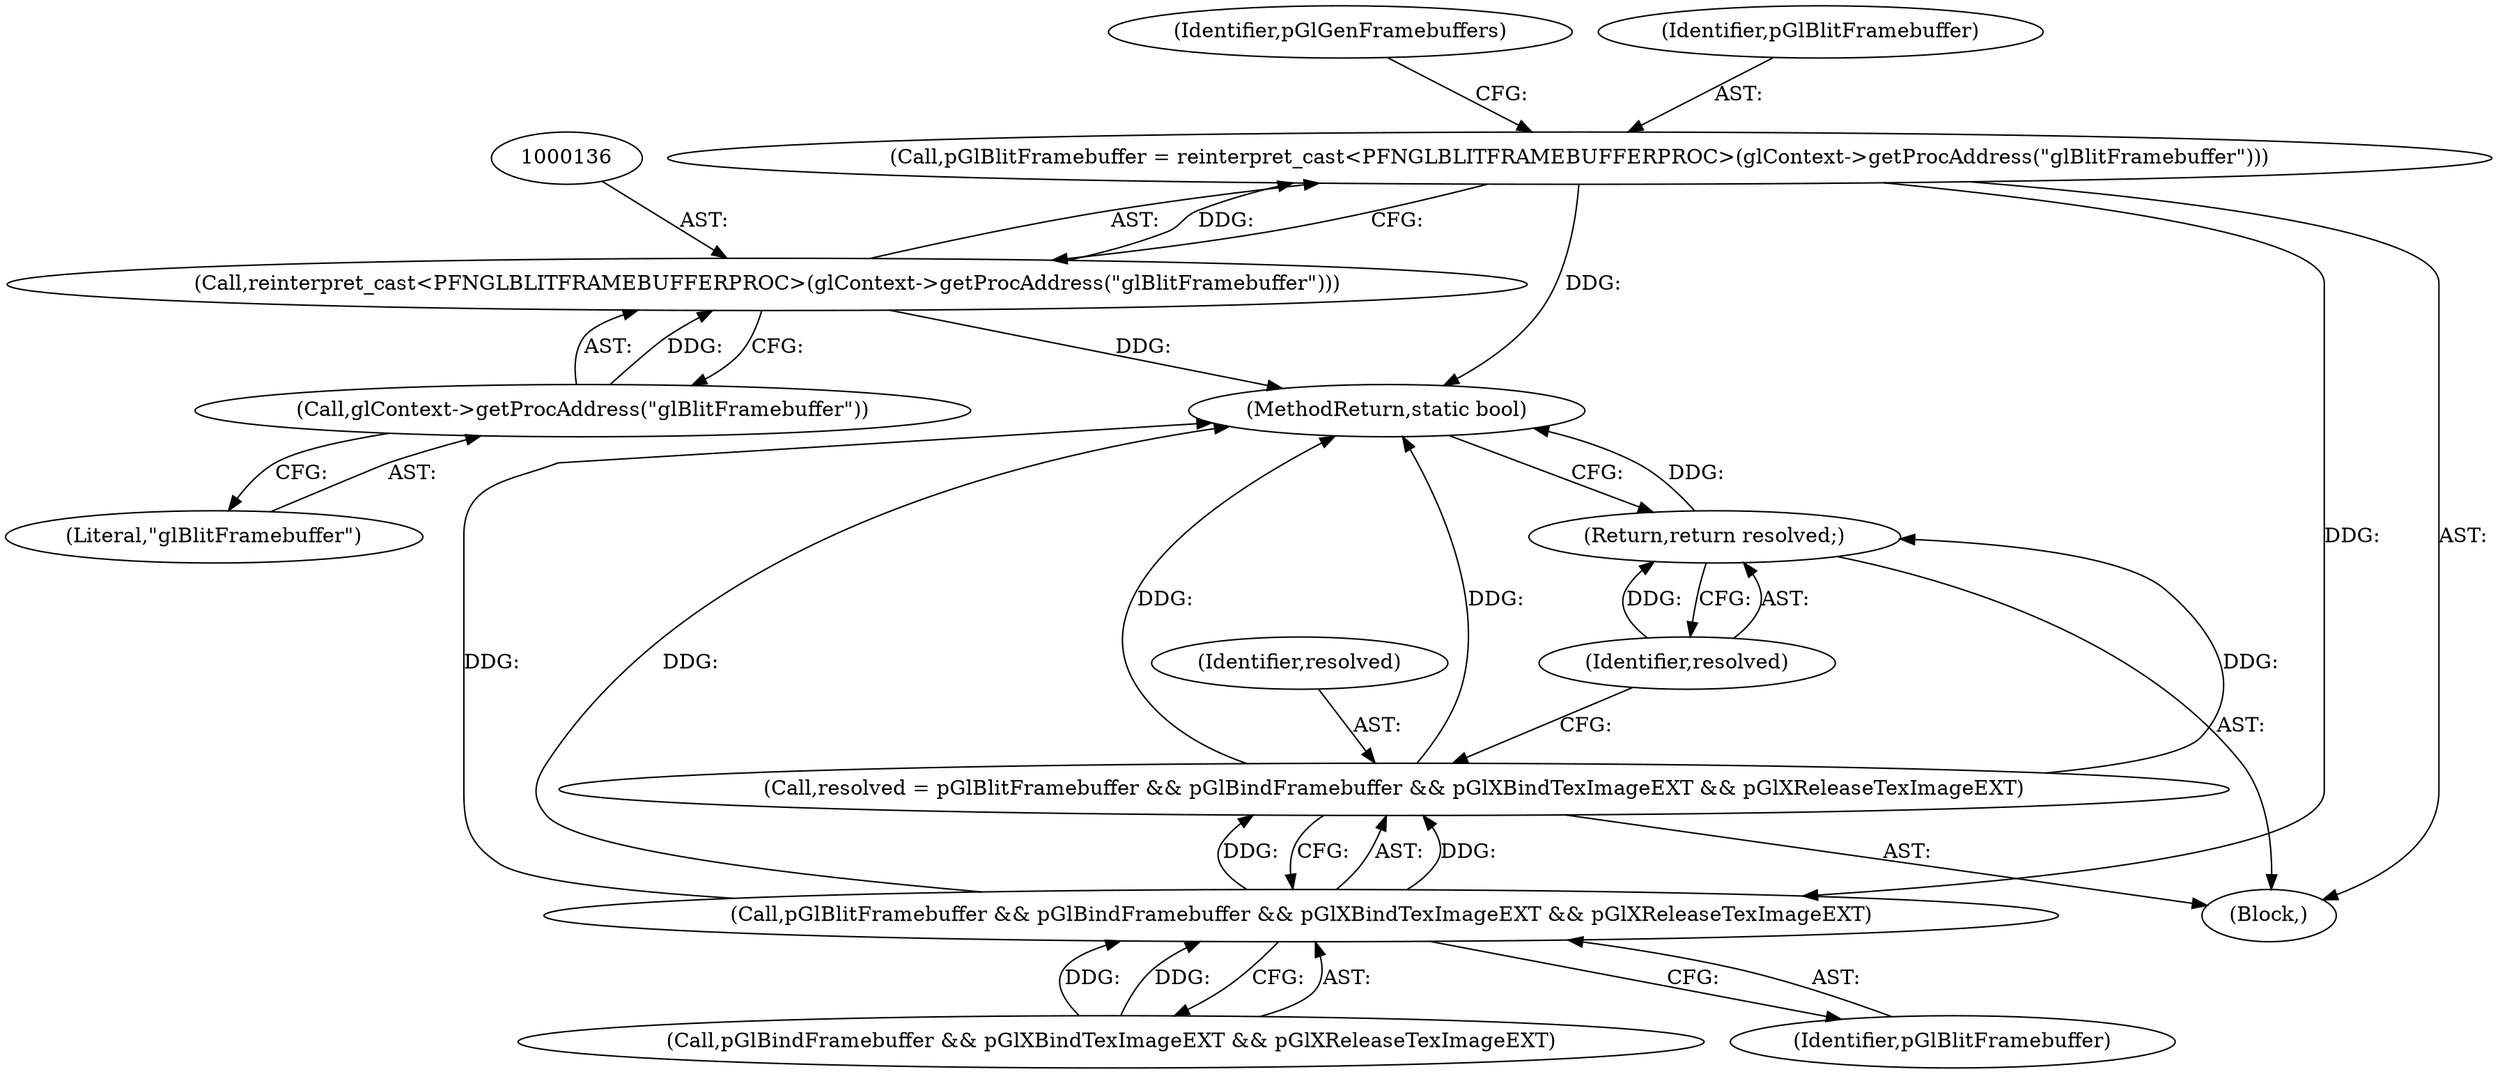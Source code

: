 digraph "1_Chrome_4da7eefcaad044a6f919947a2a0e3d4fed87834c_5@del" {
"1000133" [label="(Call,pGlBlitFramebuffer = reinterpret_cast<PFNGLBLITFRAMEBUFFERPROC>(glContext->getProcAddress(\"glBlitFramebuffer\")))"];
"1000135" [label="(Call,reinterpret_cast<PFNGLBLITFRAMEBUFFERPROC>(glContext->getProcAddress(\"glBlitFramebuffer\")))"];
"1000137" [label="(Call,glContext->getProcAddress(\"glBlitFramebuffer\"))"];
"1000159" [label="(Call,pGlBlitFramebuffer && pGlBindFramebuffer && pGlXBindTexImageEXT && pGlXReleaseTexImageEXT)"];
"1000157" [label="(Call,resolved = pGlBlitFramebuffer && pGlBindFramebuffer && pGlXBindTexImageEXT && pGlXReleaseTexImageEXT)"];
"1000166" [label="(Return,return resolved;)"];
"1000137" [label="(Call,glContext->getProcAddress(\"glBlitFramebuffer\"))"];
"1000102" [label="(Block,)"];
"1000168" [label="(MethodReturn,static bool)"];
"1000161" [label="(Call,pGlBindFramebuffer && pGlXBindTexImageEXT && pGlXReleaseTexImageEXT)"];
"1000160" [label="(Identifier,pGlBlitFramebuffer)"];
"1000140" [label="(Identifier,pGlGenFramebuffers)"];
"1000134" [label="(Identifier,pGlBlitFramebuffer)"];
"1000135" [label="(Call,reinterpret_cast<PFNGLBLITFRAMEBUFFERPROC>(glContext->getProcAddress(\"glBlitFramebuffer\")))"];
"1000157" [label="(Call,resolved = pGlBlitFramebuffer && pGlBindFramebuffer && pGlXBindTexImageEXT && pGlXReleaseTexImageEXT)"];
"1000138" [label="(Literal,\"glBlitFramebuffer\")"];
"1000158" [label="(Identifier,resolved)"];
"1000133" [label="(Call,pGlBlitFramebuffer = reinterpret_cast<PFNGLBLITFRAMEBUFFERPROC>(glContext->getProcAddress(\"glBlitFramebuffer\")))"];
"1000166" [label="(Return,return resolved;)"];
"1000167" [label="(Identifier,resolved)"];
"1000159" [label="(Call,pGlBlitFramebuffer && pGlBindFramebuffer && pGlXBindTexImageEXT && pGlXReleaseTexImageEXT)"];
"1000133" -> "1000102"  [label="AST: "];
"1000133" -> "1000135"  [label="CFG: "];
"1000134" -> "1000133"  [label="AST: "];
"1000135" -> "1000133"  [label="AST: "];
"1000140" -> "1000133"  [label="CFG: "];
"1000133" -> "1000168"  [label="DDG: "];
"1000135" -> "1000133"  [label="DDG: "];
"1000133" -> "1000159"  [label="DDG: "];
"1000135" -> "1000137"  [label="CFG: "];
"1000136" -> "1000135"  [label="AST: "];
"1000137" -> "1000135"  [label="AST: "];
"1000135" -> "1000168"  [label="DDG: "];
"1000137" -> "1000135"  [label="DDG: "];
"1000137" -> "1000138"  [label="CFG: "];
"1000138" -> "1000137"  [label="AST: "];
"1000159" -> "1000157"  [label="AST: "];
"1000159" -> "1000160"  [label="CFG: "];
"1000159" -> "1000161"  [label="CFG: "];
"1000160" -> "1000159"  [label="AST: "];
"1000161" -> "1000159"  [label="AST: "];
"1000157" -> "1000159"  [label="CFG: "];
"1000159" -> "1000168"  [label="DDG: "];
"1000159" -> "1000168"  [label="DDG: "];
"1000159" -> "1000157"  [label="DDG: "];
"1000159" -> "1000157"  [label="DDG: "];
"1000161" -> "1000159"  [label="DDG: "];
"1000161" -> "1000159"  [label="DDG: "];
"1000157" -> "1000102"  [label="AST: "];
"1000158" -> "1000157"  [label="AST: "];
"1000167" -> "1000157"  [label="CFG: "];
"1000157" -> "1000168"  [label="DDG: "];
"1000157" -> "1000168"  [label="DDG: "];
"1000157" -> "1000166"  [label="DDG: "];
"1000166" -> "1000102"  [label="AST: "];
"1000166" -> "1000167"  [label="CFG: "];
"1000167" -> "1000166"  [label="AST: "];
"1000168" -> "1000166"  [label="CFG: "];
"1000166" -> "1000168"  [label="DDG: "];
"1000167" -> "1000166"  [label="DDG: "];
}
